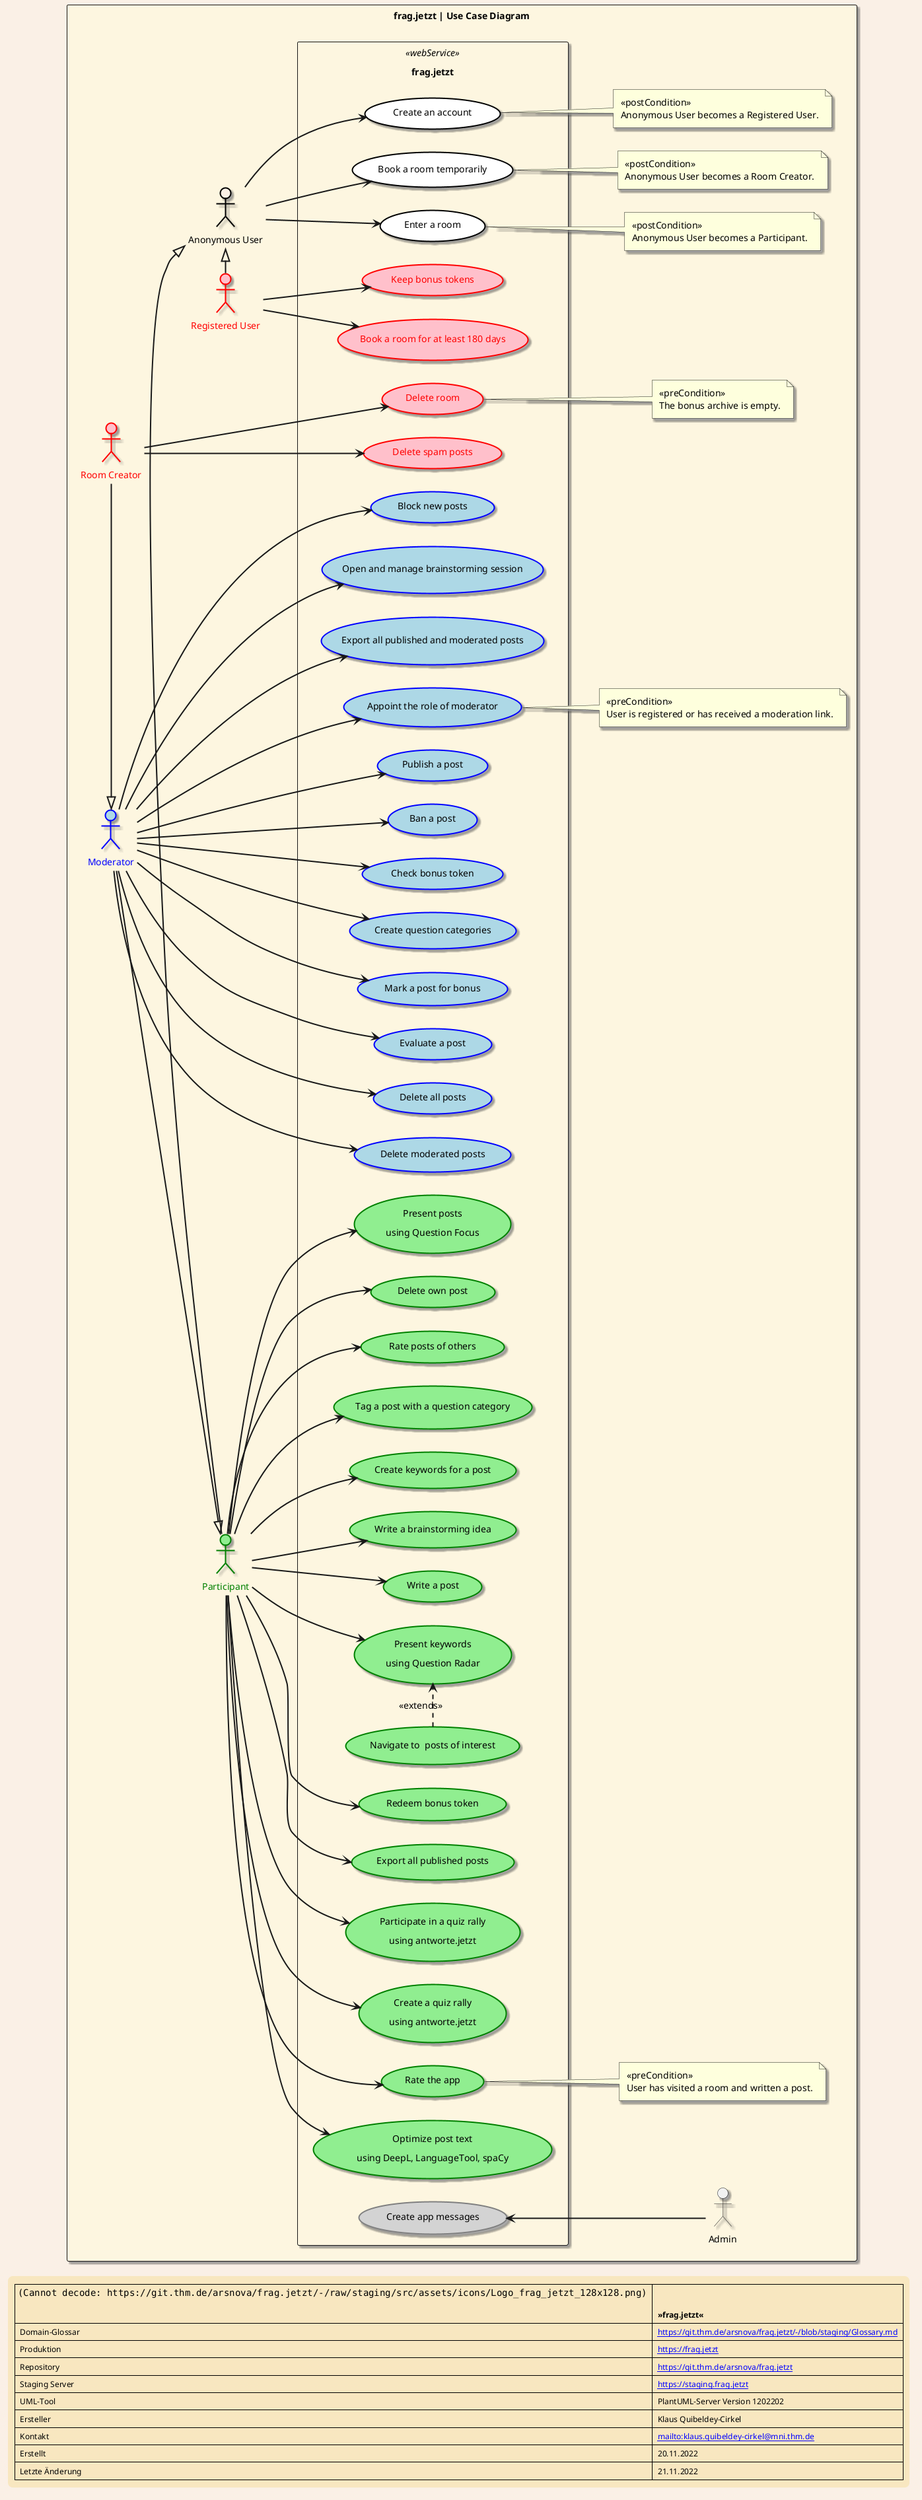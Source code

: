 @startuml
scale 1.0

skinparam backgroundColor Linen
skinparam LegendBackgroundColor Strategy
skinparam LegendBorderThickness 0
skinparam LegendFontSize 12
skinparam Padding 5
skinparam defaultFontSize 14
skinparam ArrowThickness 2
skinparam shadowing true


skinparam rectangle {
    BackgroundColor #fdf6e0
}

skinparam usecase {
    BackgroundColor LightGreen
    BorderColor Green
    BackgroundColor<<USP>> Pink
    BorderColor<<USP>> HotPink
    BorderThickness 2
    ArrowThickness 2
}

rectangle "frag.jetzt | Use Case Diagram" {

left to right direction

actor "Anonymous User" as AU #linen;line:black;line.bold;text:black
actor "Participant" as P #lightgreen;line:green;line.bold;text:green
actor "Moderator" as M #lightblue;line:blue;line.bold;text:blue
actor "Room Creator" as RC #pink;line:red;line.bold;text:red
actor "Registered User" as RU #pink;line:red;line.bold;text:red
actor "Admin" as A

P -|> AU
RU -|> AU
M --|> P
RC -left-|> M

rectangle "frag.jetzt" <<webService>> {

together {
usecase "Enter a room" as UC1 #white;line:black;line.bold;text:black
usecase "Book a room temporarily" as UC2 #white;line:black;line.bold;text:black
usecase "Create an account" as UC3 #white;line:black;line.bold;text:black
}

together {
usecase "Write a post" as UC4
usecase "Write a brainstorming idea" as UC5
usecase "Create keywords for a post" as UC6
usecase "Tag a post with a question category" as UC7
usecase "Rate posts of others" as UC8
usecase "Delete own post" as UC9
usecase UC10 as "Present posts
using Question Focus"
usecase UC11 as "Present keywords
using Question Radar"
usecase "Navigate to  posts of interest" as UC12
usecase UC13 as "Optimize post text
using DeepL, LanguageTool, spaCy"
usecase "Rate the app" as UC14
usecase UC15 as "Create a quiz rally
using antworte.jetzt"
usecase UC16 as "Participate in a quiz rally
using antworte.jetzt"
usecase "Export all published posts" as UC17
usecase "Redeem bonus token" as UC18
}

usecase "Create app messages" as UC19 #lightgray;line:gray;line.bold;text:black

usecase "Delete spam posts" as UC32 #pink;line:red;line.bold;text:red
usecase "Delete room" as UC33 #pink;line:red;line.bold;text:red
usecase "Book a room for at least 180 days" as UC34 #pink;line:red;line.bold;text:red
usecase "Keep bonus tokens" as UC35 #pink;line:red;line.bold;text:red

together {
usecase "Block new posts" as UC26 #lightblue;line:blue;line.bold
usecase "Delete moderated posts" as UC27 #lightblue;line:blue;line.bold
usecase "Delete all posts" as UC28 #lightblue;line:blue;line.bold
usecase "Evaluate a post" as UC23 #lightblue;line:blue;line.bold
usecase "Mark a post for bonus" as UC24 #lightblue;line:blue;line.bold
usecase "Create question categories" as UC20 #lightblue;line:blue;line.bold
usecase "Check bonus token" as UC25 #lightblue;line:blue;line.bold
usecase "Ban a post" as UC21 #lightblue;line:blue;line.bold
usecase "Publish a post" as UC22 #lightblue;line:blue;line.bold
usecase "Appoint the role of moderator" as UC29 #lightblue;line:blue;line.bold
usecase "Export all published and moderated posts" as UC30 #lightblue;line:blue;line.bold
usecase "Open and manage brainstorming session" as UC31 #lightblue;line:blue;line.bold
}

}

AU --> UC1
note right of (UC1)
  «postCondition»
  Anonymous User becomes a Participant.
end note
AU --> UC2
note right of (UC2)
  «postCondition»
  Anonymous User becomes a Room Creator.
end note
AU --> UC3
note right of (UC3)
  «postCondition»
  Anonymous User becomes a Registered User.
end note
P --> UC14
note right of (UC14)
«preCondition»
User has visited a room and written a post.
end note
M --> UC29
note right of (UC29)
«preCondition»
User is registered or has received a moderation link.
end note
RC --> UC33
note right of (UC33)
«preCondition» 
The bonus archive is empty.
end note

P --> UC4
P --> UC5
P --> UC6
P --> UC7
P --> UC8
P --> UC9
P --> UC10
P --> UC11
P --> UC13
P --> UC15
P --> UC16
P --> UC17
P --> UC18

M --> UC20
M --> UC21
M --> UC22
M --> UC23
M --> UC24
M --> UC25
M --> UC26
M --> UC27
M --> UC28
M --> UC30
M --> UC31

RU --> UC34
RU --> UC35
RC ---> UC32

UC19 <-- A

(UC12) .> (UC11) : <<extends>>

}

legend left
  |<img:https://git.thm.de/arsnova/frag.jetzt/-/raw/staging/src/assets/icons/Logo_frag_jetzt_128x128.png> |= \n\n »frag.jetzt« |
  | Domain-Glossar | [[https://git.thm.de/arsnova/frag.jetzt/-/blob/staging/Glossary.md]] |
  | Produktion | [[https://frag.jetzt]] |
  | Repository | [[https://git.thm.de/arsnova/frag.jetzt]] |
  | Staging Server | [[https://staging.frag.jetzt]] |
  | UML-Tool| PlantUML-Server Version 1202202|
  | Ersteller| Klaus Quibeldey-Cirkel|
  | Kontakt| [[mailto:klaus.quibeldey-cirkel@mni.thm.de]] |
  | Erstellt| 20.11.2022 |
  | Letzte Änderung| 21.11.2022 |
end legend
@enduml